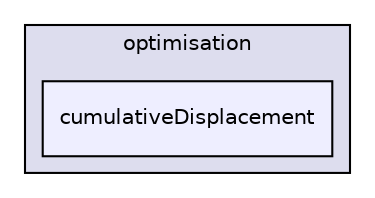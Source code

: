 digraph "applications/utilities/postProcessing/optimisation/cumulativeDisplacement" {
  bgcolor=transparent;
  compound=true
  node [ fontsize="10", fontname="Helvetica"];
  edge [ labelfontsize="10", labelfontname="Helvetica"];
  subgraph clusterdir_f60f4f731e7d258de70031681d144881 {
    graph [ bgcolor="#ddddee", pencolor="black", label="optimisation" fontname="Helvetica", fontsize="10", URL="dir_f60f4f731e7d258de70031681d144881.html"]
  dir_71092b16f0ce64af1b8b9fc42714cd1c [shape=box, label="cumulativeDisplacement", style="filled", fillcolor="#eeeeff", pencolor="black", URL="dir_71092b16f0ce64af1b8b9fc42714cd1c.html"];
  }
}
